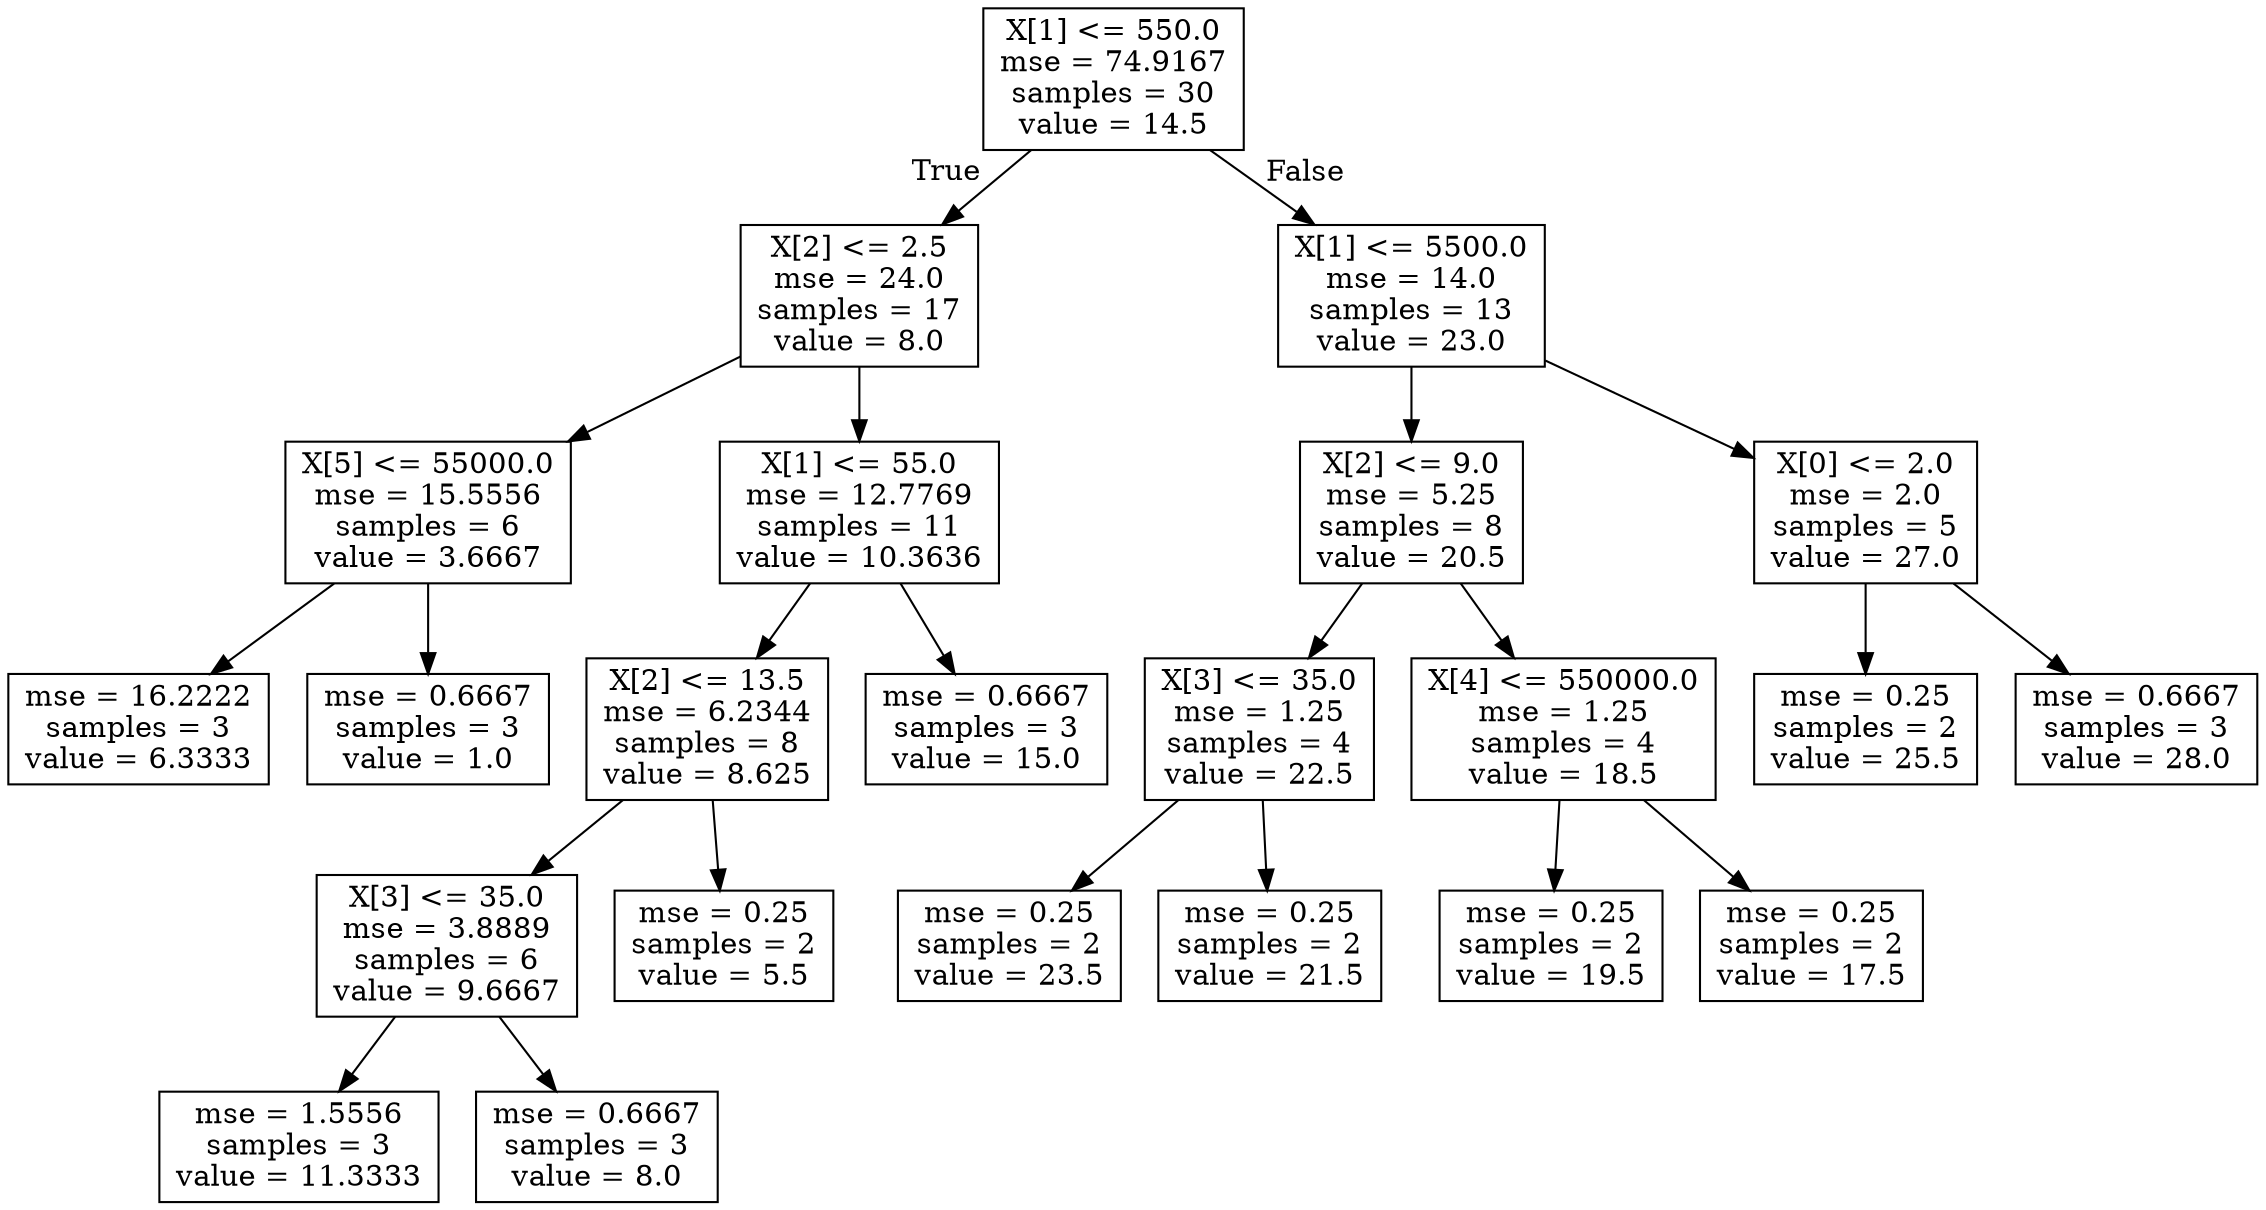 digraph Tree {
node [shape=box] ;
0 [label="X[1] <= 550.0\nmse = 74.9167\nsamples = 30\nvalue = 14.5"] ;
1 [label="X[2] <= 2.5\nmse = 24.0\nsamples = 17\nvalue = 8.0"] ;
0 -> 1 [labeldistance=2.5, labelangle=45, headlabel="True"] ;
2 [label="X[5] <= 55000.0\nmse = 15.5556\nsamples = 6\nvalue = 3.6667"] ;
1 -> 2 ;
3 [label="mse = 16.2222\nsamples = 3\nvalue = 6.3333"] ;
2 -> 3 ;
4 [label="mse = 0.6667\nsamples = 3\nvalue = 1.0"] ;
2 -> 4 ;
5 [label="X[1] <= 55.0\nmse = 12.7769\nsamples = 11\nvalue = 10.3636"] ;
1 -> 5 ;
6 [label="X[2] <= 13.5\nmse = 6.2344\nsamples = 8\nvalue = 8.625"] ;
5 -> 6 ;
7 [label="X[3] <= 35.0\nmse = 3.8889\nsamples = 6\nvalue = 9.6667"] ;
6 -> 7 ;
8 [label="mse = 1.5556\nsamples = 3\nvalue = 11.3333"] ;
7 -> 8 ;
9 [label="mse = 0.6667\nsamples = 3\nvalue = 8.0"] ;
7 -> 9 ;
10 [label="mse = 0.25\nsamples = 2\nvalue = 5.5"] ;
6 -> 10 ;
11 [label="mse = 0.6667\nsamples = 3\nvalue = 15.0"] ;
5 -> 11 ;
12 [label="X[1] <= 5500.0\nmse = 14.0\nsamples = 13\nvalue = 23.0"] ;
0 -> 12 [labeldistance=2.5, labelangle=-45, headlabel="False"] ;
13 [label="X[2] <= 9.0\nmse = 5.25\nsamples = 8\nvalue = 20.5"] ;
12 -> 13 ;
14 [label="X[3] <= 35.0\nmse = 1.25\nsamples = 4\nvalue = 22.5"] ;
13 -> 14 ;
15 [label="mse = 0.25\nsamples = 2\nvalue = 23.5"] ;
14 -> 15 ;
16 [label="mse = 0.25\nsamples = 2\nvalue = 21.5"] ;
14 -> 16 ;
17 [label="X[4] <= 550000.0\nmse = 1.25\nsamples = 4\nvalue = 18.5"] ;
13 -> 17 ;
18 [label="mse = 0.25\nsamples = 2\nvalue = 19.5"] ;
17 -> 18 ;
19 [label="mse = 0.25\nsamples = 2\nvalue = 17.5"] ;
17 -> 19 ;
20 [label="X[0] <= 2.0\nmse = 2.0\nsamples = 5\nvalue = 27.0"] ;
12 -> 20 ;
21 [label="mse = 0.25\nsamples = 2\nvalue = 25.5"] ;
20 -> 21 ;
22 [label="mse = 0.6667\nsamples = 3\nvalue = 28.0"] ;
20 -> 22 ;
}